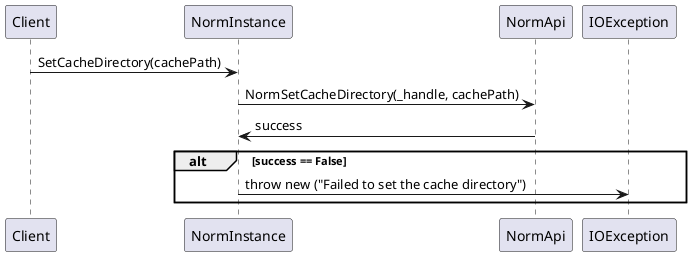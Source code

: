 @startuml
Client -> NormInstance : SetCacheDirectory(cachePath)
NormInstance -> NormApi : NormSetCacheDirectory(_handle, cachePath)
NormInstance <- NormApi : success 
alt success == False
    NormInstance -> IOException : throw new ("Failed to set the cache directory")
end
@enduml